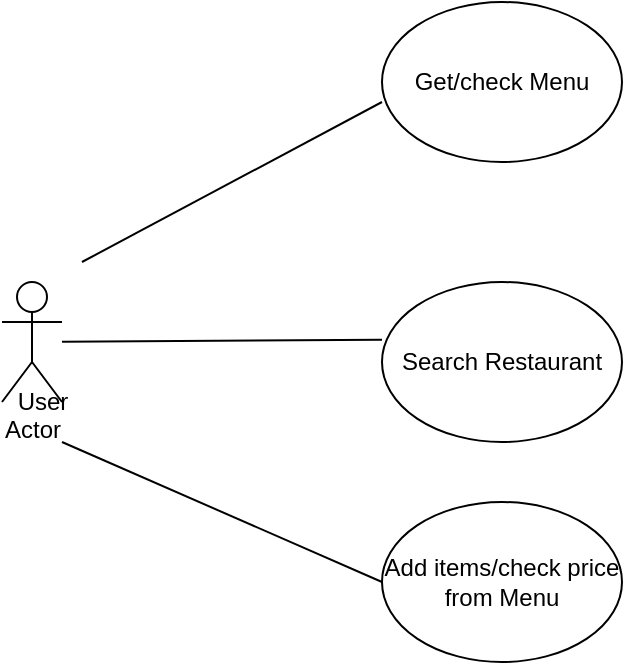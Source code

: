 <mxfile version="14.6.9" type="github">
  <diagram id="LGcueUOSImnoDkA3aZYf" name="Page-1">
    <mxGraphModel dx="1038" dy="507" grid="1" gridSize="10" guides="1" tooltips="1" connect="1" arrows="1" fold="1" page="1" pageScale="1" pageWidth="850" pageHeight="1100" math="0" shadow="0">
      <root>
        <mxCell id="0" />
        <mxCell id="1" parent="0" />
        <object label="Search Restaurant" id="U4uF0FipN8E8lc0t1gmk-1">
          <mxCell style="ellipse;whiteSpace=wrap;html=1;" vertex="1" parent="1">
            <mxGeometry x="360" y="250" width="120" height="80" as="geometry" />
          </mxCell>
        </object>
        <object label="Get/check Menu" id="U4uF0FipN8E8lc0t1gmk-2">
          <mxCell style="ellipse;whiteSpace=wrap;html=1;" vertex="1" parent="1">
            <mxGeometry x="360" y="110" width="120" height="80" as="geometry" />
          </mxCell>
        </object>
        <object label="Add items/check price from Menu" id="U4uF0FipN8E8lc0t1gmk-3">
          <mxCell style="ellipse;whiteSpace=wrap;html=1;" vertex="1" parent="1">
            <mxGeometry x="360" y="360" width="120" height="80" as="geometry" />
          </mxCell>
        </object>
        <mxCell id="U4uF0FipN8E8lc0t1gmk-4" value="Actor" style="shape=umlActor;verticalLabelPosition=bottom;verticalAlign=top;html=1;outlineConnect=0;" vertex="1" parent="1">
          <mxGeometry x="170" y="250" width="30" height="60" as="geometry" />
        </mxCell>
        <mxCell id="U4uF0FipN8E8lc0t1gmk-7" value="User&lt;br&gt;" style="text;html=1;align=center;verticalAlign=middle;resizable=0;points=[];autosize=1;strokeColor=none;" vertex="1" parent="1">
          <mxGeometry x="170" y="300" width="40" height="20" as="geometry" />
        </mxCell>
        <mxCell id="U4uF0FipN8E8lc0t1gmk-8" value="" style="endArrow=none;html=1;entryX=0;entryY=0.625;entryDx=0;entryDy=0;entryPerimeter=0;" edge="1" parent="1" target="U4uF0FipN8E8lc0t1gmk-2">
          <mxGeometry width="50" height="50" relative="1" as="geometry">
            <mxPoint x="210" y="240" as="sourcePoint" />
            <mxPoint x="260" y="190" as="targetPoint" />
          </mxGeometry>
        </mxCell>
        <mxCell id="U4uF0FipN8E8lc0t1gmk-9" value="" style="endArrow=none;html=1;entryX=0;entryY=0.361;entryDx=0;entryDy=0;entryPerimeter=0;" edge="1" parent="1" source="U4uF0FipN8E8lc0t1gmk-4" target="U4uF0FipN8E8lc0t1gmk-1">
          <mxGeometry width="50" height="50" relative="1" as="geometry">
            <mxPoint x="400" y="310" as="sourcePoint" />
            <mxPoint x="450" y="260" as="targetPoint" />
          </mxGeometry>
        </mxCell>
        <mxCell id="U4uF0FipN8E8lc0t1gmk-10" value="" style="endArrow=none;html=1;entryX=0;entryY=0.5;entryDx=0;entryDy=0;" edge="1" parent="1" target="U4uF0FipN8E8lc0t1gmk-3">
          <mxGeometry width="50" height="50" relative="1" as="geometry">
            <mxPoint x="200" y="330" as="sourcePoint" />
            <mxPoint x="270" y="320" as="targetPoint" />
          </mxGeometry>
        </mxCell>
      </root>
    </mxGraphModel>
  </diagram>
</mxfile>
